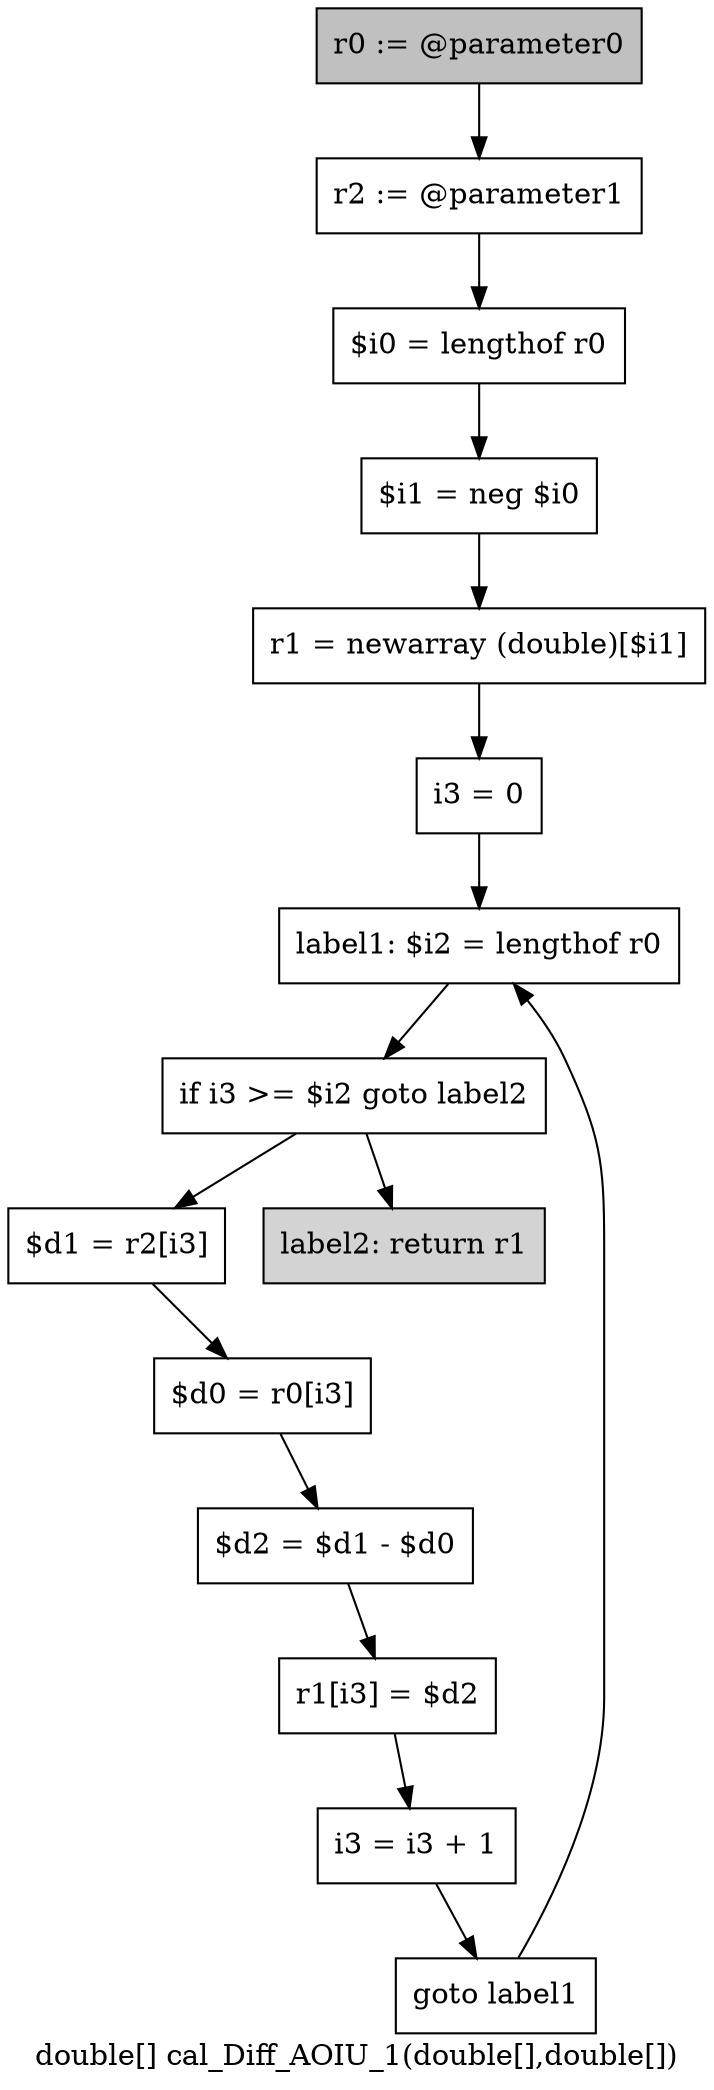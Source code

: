 digraph "double[] cal_Diff_AOIU_1(double[],double[])" {
    label="double[] cal_Diff_AOIU_1(double[],double[])";
    node [shape=box];
    "0" [style=filled,fillcolor=gray,label="r0 := @parameter0",];
    "1" [label="r2 := @parameter1",];
    "0"->"1";
    "2" [label="$i0 = lengthof r0",];
    "1"->"2";
    "3" [label="$i1 = neg $i0",];
    "2"->"3";
    "4" [label="r1 = newarray (double)[$i1]",];
    "3"->"4";
    "5" [label="i3 = 0",];
    "4"->"5";
    "6" [label="label1: $i2 = lengthof r0",];
    "5"->"6";
    "7" [label="if i3 >= $i2 goto label2",];
    "6"->"7";
    "8" [label="$d1 = r2[i3]",];
    "7"->"8";
    "14" [style=filled,fillcolor=lightgray,label="label2: return r1",];
    "7"->"14";
    "9" [label="$d0 = r0[i3]",];
    "8"->"9";
    "10" [label="$d2 = $d1 - $d0",];
    "9"->"10";
    "11" [label="r1[i3] = $d2",];
    "10"->"11";
    "12" [label="i3 = i3 + 1",];
    "11"->"12";
    "13" [label="goto label1",];
    "12"->"13";
    "13"->"6";
}
